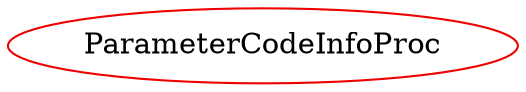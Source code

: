 digraph parametercodeinfoproc{
ParameterCodeInfoProc	[shape=oval, color=red2, label="ParameterCodeInfoProc"];
}
